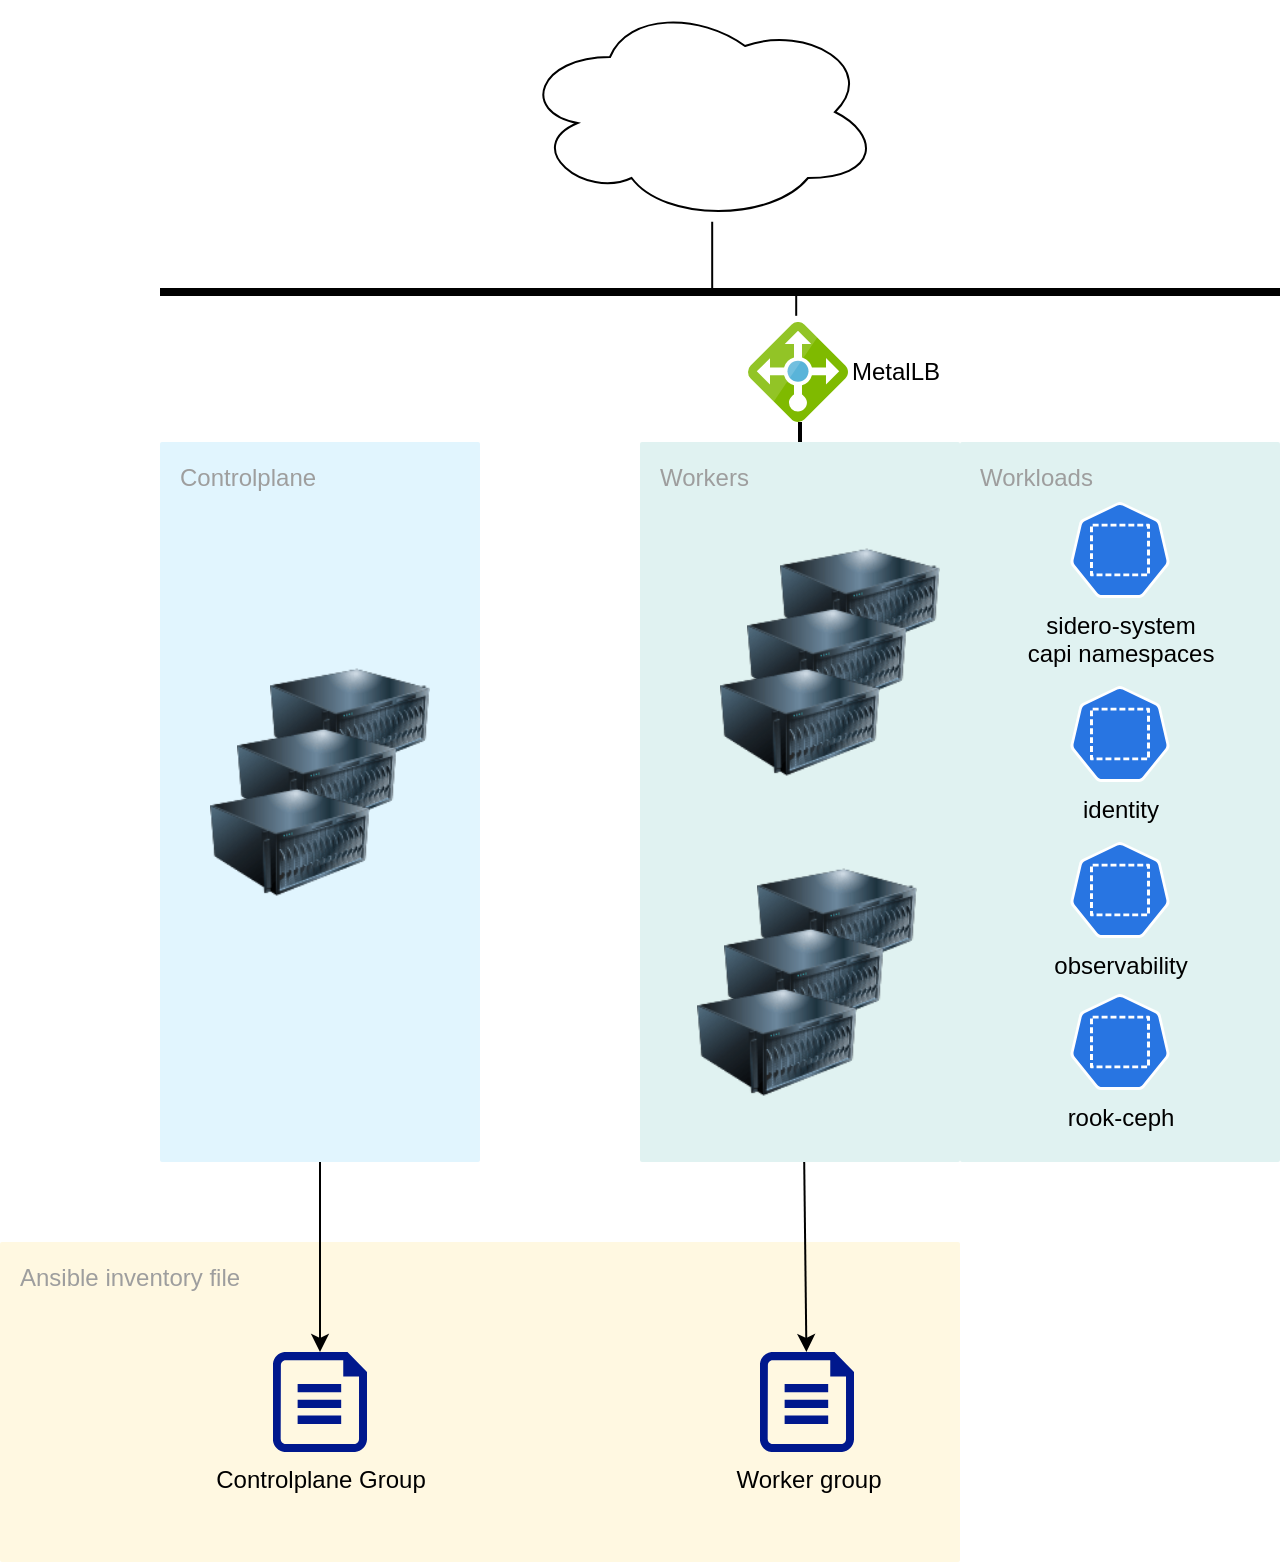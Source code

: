 <mxfile>
    <diagram id="HA6eADRphkgbLUzCwhz0" name="Page-1">
        <mxGraphModel dx="1004" dy="2005" grid="1" gridSize="10" guides="1" tooltips="1" connect="1" arrows="1" fold="1" page="1" pageScale="1" pageWidth="827" pageHeight="1169" math="0" shadow="0">
            <root>
                <mxCell id="0"/>
                <mxCell id="1" parent="0"/>
                <mxCell id="10" value="Ansible inventory file" style="sketch=0;points=[[0,0,0],[0.25,0,0],[0.5,0,0],[0.75,0,0],[1,0,0],[1,0.25,0],[1,0.5,0],[1,0.75,0],[1,1,0],[0.75,1,0],[0.5,1,0],[0.25,1,0],[0,1,0],[0,0.75,0],[0,0.5,0],[0,0.25,0]];rounded=1;absoluteArcSize=1;arcSize=2;html=1;strokeColor=none;gradientColor=none;shadow=0;dashed=0;fontSize=12;fontColor=#9E9E9E;align=left;verticalAlign=top;spacing=10;spacingTop=-4;fillColor=#FFF8E1;" parent="1" vertex="1">
                    <mxGeometry x="40" y="480" width="480" height="160" as="geometry"/>
                </mxCell>
                <mxCell id="6" value="Controlplane" style="sketch=0;points=[[0,0,0],[0.25,0,0],[0.5,0,0],[0.75,0,0],[1,0,0],[1,0.25,0],[1,0.5,0],[1,0.75,0],[1,1,0],[0.75,1,0],[0.5,1,0],[0.25,1,0],[0,1,0],[0,0.75,0],[0,0.5,0],[0,0.25,0]];rounded=1;absoluteArcSize=1;arcSize=2;html=1;strokeColor=none;gradientColor=none;shadow=0;dashed=0;fontSize=12;fontColor=#9E9E9E;align=left;verticalAlign=top;spacing=10;spacingTop=-4;fillColor=#E1F5FE;" parent="1" vertex="1">
                    <mxGeometry x="120" y="80" width="160" height="360" as="geometry"/>
                </mxCell>
                <mxCell id="7" value="Workers" style="sketch=0;points=[[0,0,0],[0.25,0,0],[0.5,0,0],[0.75,0,0],[1,0,0],[1,0.25,0],[1,0.5,0],[1,0.75,0],[1,1,0],[0.75,1,0],[0.5,1,0],[0.25,1,0],[0,1,0],[0,0.75,0],[0,0.5,0],[0,0.25,0]];rounded=1;absoluteArcSize=1;arcSize=2;html=1;strokeColor=none;gradientColor=none;shadow=0;dashed=0;fontSize=12;fontColor=#9E9E9E;align=left;verticalAlign=top;spacing=10;spacingTop=-4;fillColor=#E0F2F1;" parent="1" vertex="1">
                    <mxGeometry x="360" y="80" width="160" height="360" as="geometry"/>
                </mxCell>
                <mxCell id="2" value="" style="image;html=1;image=img/lib/clip_art/computers/Server_128x128.png" parent="1" vertex="1">
                    <mxGeometry x="175" y="180" width="80" height="80" as="geometry"/>
                </mxCell>
                <mxCell id="8" value="Controlplane Group" style="sketch=0;aspect=fixed;pointerEvents=1;shadow=0;dashed=0;html=1;strokeColor=none;labelPosition=center;verticalLabelPosition=bottom;verticalAlign=top;align=center;fillColor=#00188D;shape=mxgraph.azure.file" parent="1" vertex="1">
                    <mxGeometry x="176.5" y="535" width="47" height="50" as="geometry"/>
                </mxCell>
                <mxCell id="9" value="Worker group" style="sketch=0;aspect=fixed;pointerEvents=1;shadow=0;dashed=0;html=1;strokeColor=none;labelPosition=center;verticalLabelPosition=bottom;verticalAlign=top;align=center;fillColor=#00188D;shape=mxgraph.azure.file" parent="1" vertex="1">
                    <mxGeometry x="420" y="535" width="47" height="50" as="geometry"/>
                </mxCell>
                <mxCell id="11" value="" style="endArrow=classic;html=1;" parent="1" source="6" target="8" edge="1">
                    <mxGeometry width="50" height="50" relative="1" as="geometry">
                        <mxPoint x="180" y="740" as="sourcePoint"/>
                        <mxPoint x="260" y="770" as="targetPoint"/>
                    </mxGeometry>
                </mxCell>
                <mxCell id="12" value="" style="endArrow=classic;html=1;" parent="1" source="7" target="9" edge="1">
                    <mxGeometry width="50" height="50" relative="1" as="geometry">
                        <mxPoint x="660" y="480" as="sourcePoint"/>
                        <mxPoint x="710" y="430" as="targetPoint"/>
                    </mxGeometry>
                </mxCell>
                <mxCell id="13" value="" style="image;html=1;image=img/lib/clip_art/computers/Server_128x128.png" parent="1" vertex="1">
                    <mxGeometry x="158.5" y="210" width="80" height="80" as="geometry"/>
                </mxCell>
                <mxCell id="14" value="" style="image;html=1;image=img/lib/clip_art/computers/Server_128x128.png" parent="1" vertex="1">
                    <mxGeometry x="145" y="240" width="80" height="80" as="geometry"/>
                </mxCell>
                <mxCell id="15" value="" style="image;html=1;image=img/lib/clip_art/computers/Server_128x128.png" parent="1" vertex="1">
                    <mxGeometry x="430" y="120" width="80" height="80" as="geometry"/>
                </mxCell>
                <mxCell id="16" value="" style="image;html=1;image=img/lib/clip_art/computers/Server_128x128.png" parent="1" vertex="1">
                    <mxGeometry x="413.5" y="150" width="80" height="80" as="geometry"/>
                </mxCell>
                <mxCell id="17" value="" style="image;html=1;image=img/lib/clip_art/computers/Server_128x128.png" parent="1" vertex="1">
                    <mxGeometry x="400" y="180" width="80" height="80" as="geometry"/>
                </mxCell>
                <mxCell id="18" value="" style="image;html=1;image=img/lib/clip_art/computers/Server_128x128.png" parent="1" vertex="1">
                    <mxGeometry x="418.5" y="280" width="80" height="80" as="geometry"/>
                </mxCell>
                <mxCell id="19" value="" style="image;html=1;image=img/lib/clip_art/computers/Server_128x128.png" parent="1" vertex="1">
                    <mxGeometry x="402" y="310" width="80" height="80" as="geometry"/>
                </mxCell>
                <mxCell id="20" value="" style="image;html=1;image=img/lib/clip_art/computers/Server_128x128.png" parent="1" vertex="1">
                    <mxGeometry x="388.5" y="340" width="80" height="80" as="geometry"/>
                </mxCell>
                <mxCell id="21" value="Workloads" style="sketch=0;points=[[0,0,0],[0.25,0,0],[0.5,0,0],[0.75,0,0],[1,0,0],[1,0.25,0],[1,0.5,0],[1,0.75,0],[1,1,0],[0.75,1,0],[0.5,1,0],[0.25,1,0],[0,1,0],[0,0.75,0],[0,0.5,0],[0,0.25,0]];rounded=1;absoluteArcSize=1;arcSize=2;html=1;strokeColor=none;gradientColor=none;shadow=0;dashed=0;fontSize=12;fontColor=#9E9E9E;align=left;verticalAlign=top;spacing=10;spacingTop=-4;fillColor=#E0F2F1;" parent="1" vertex="1">
                    <mxGeometry x="520" y="80" width="160" height="360" as="geometry"/>
                </mxCell>
                <mxCell id="22" value="sidero-system&lt;br&gt;capi namespaces" style="sketch=0;html=1;dashed=0;whitespace=wrap;fillColor=#2875E2;strokeColor=#ffffff;points=[[0.005,0.63,0],[0.1,0.2,0],[0.9,0.2,0],[0.5,0,0],[0.995,0.63,0],[0.72,0.99,0],[0.5,1,0],[0.28,0.99,0]];verticalLabelPosition=bottom;align=center;verticalAlign=top;shape=mxgraph.kubernetes.icon;prIcon=ns" parent="1" vertex="1">
                    <mxGeometry x="575" y="110" width="50" height="48" as="geometry"/>
                </mxCell>
                <mxCell id="23" value="rook-ceph" style="sketch=0;html=1;dashed=0;whitespace=wrap;fillColor=#2875E2;strokeColor=#ffffff;points=[[0.005,0.63,0],[0.1,0.2,0],[0.9,0.2,0],[0.5,0,0],[0.995,0.63,0],[0.72,0.99,0],[0.5,1,0],[0.28,0.99,0]];verticalLabelPosition=bottom;align=center;verticalAlign=top;shape=mxgraph.kubernetes.icon;prIcon=ns" parent="1" vertex="1">
                    <mxGeometry x="575" y="356" width="50" height="48" as="geometry"/>
                </mxCell>
                <mxCell id="24" value="observability" style="sketch=0;html=1;dashed=0;whitespace=wrap;fillColor=#2875E2;strokeColor=#ffffff;points=[[0.005,0.63,0],[0.1,0.2,0],[0.9,0.2,0],[0.5,0,0],[0.995,0.63,0],[0.72,0.99,0],[0.5,1,0],[0.28,0.99,0]];verticalLabelPosition=bottom;align=center;verticalAlign=top;shape=mxgraph.kubernetes.icon;prIcon=ns" parent="1" vertex="1">
                    <mxGeometry x="575" y="280" width="50" height="48" as="geometry"/>
                </mxCell>
                <mxCell id="25" value="identity" style="sketch=0;html=1;dashed=0;whitespace=wrap;fillColor=#2875E2;strokeColor=#ffffff;points=[[0.005,0.63,0],[0.1,0.2,0],[0.9,0.2,0],[0.5,0,0],[0.995,0.63,0],[0.72,0.99,0],[0.5,1,0],[0.28,0.99,0]];verticalLabelPosition=bottom;align=center;verticalAlign=top;shape=mxgraph.kubernetes.icon;prIcon=ns" parent="1" vertex="1">
                    <mxGeometry x="575" y="202" width="50" height="48" as="geometry"/>
                </mxCell>
                <mxCell id="27" value="MetalLB&amp;nbsp;" style="sketch=0;aspect=fixed;html=1;points=[];align=left;image;fontSize=12;image=img/lib/mscae/Load_Balancer_feature.svg;labelPosition=right;verticalLabelPosition=middle;verticalAlign=middle;" parent="1" vertex="1">
                    <mxGeometry x="414" y="20" width="50" height="50" as="geometry"/>
                </mxCell>
                <mxCell id="29" value="" style="endArrow=none;html=1;strokeWidth=2;" parent="1" source="27" target="7" edge="1">
                    <mxGeometry width="50" height="50" relative="1" as="geometry">
                        <mxPoint x="390" y="60" as="sourcePoint"/>
                        <mxPoint x="440" y="10" as="targetPoint"/>
                        <Array as="points">
                            <mxPoint x="440" y="70"/>
                        </Array>
                    </mxGeometry>
                </mxCell>
                <mxCell id="30" value="" style="ellipse;shape=cloud;whiteSpace=wrap;html=1;" parent="1" vertex="1">
                    <mxGeometry x="300" y="-140" width="180" height="110" as="geometry"/>
                </mxCell>
                <mxCell id="31" value="" style="line;strokeWidth=4;html=1;perimeter=backbonePerimeter;points=[];outlineConnect=0;" parent="1" vertex="1">
                    <mxGeometry x="120" width="560" height="10" as="geometry"/>
                </mxCell>
                <mxCell id="32" value="" style="endArrow=none;html=1;entryX=0.482;entryY=-0.062;entryDx=0;entryDy=0;entryPerimeter=0;" parent="1" source="31" target="27" edge="1">
                    <mxGeometry width="50" height="50" relative="1" as="geometry">
                        <mxPoint x="190" y="-60" as="sourcePoint"/>
                        <mxPoint x="400" y="30" as="targetPoint"/>
                    </mxGeometry>
                </mxCell>
                <mxCell id="33" value="" style="endArrow=none;html=1;" parent="1" source="31" target="30" edge="1">
                    <mxGeometry width="50" height="50" relative="1" as="geometry">
                        <mxPoint x="160" y="-40" as="sourcePoint"/>
                        <mxPoint x="210" y="-90" as="targetPoint"/>
                    </mxGeometry>
                </mxCell>
            </root>
        </mxGraphModel>
    </diagram>
</mxfile>
